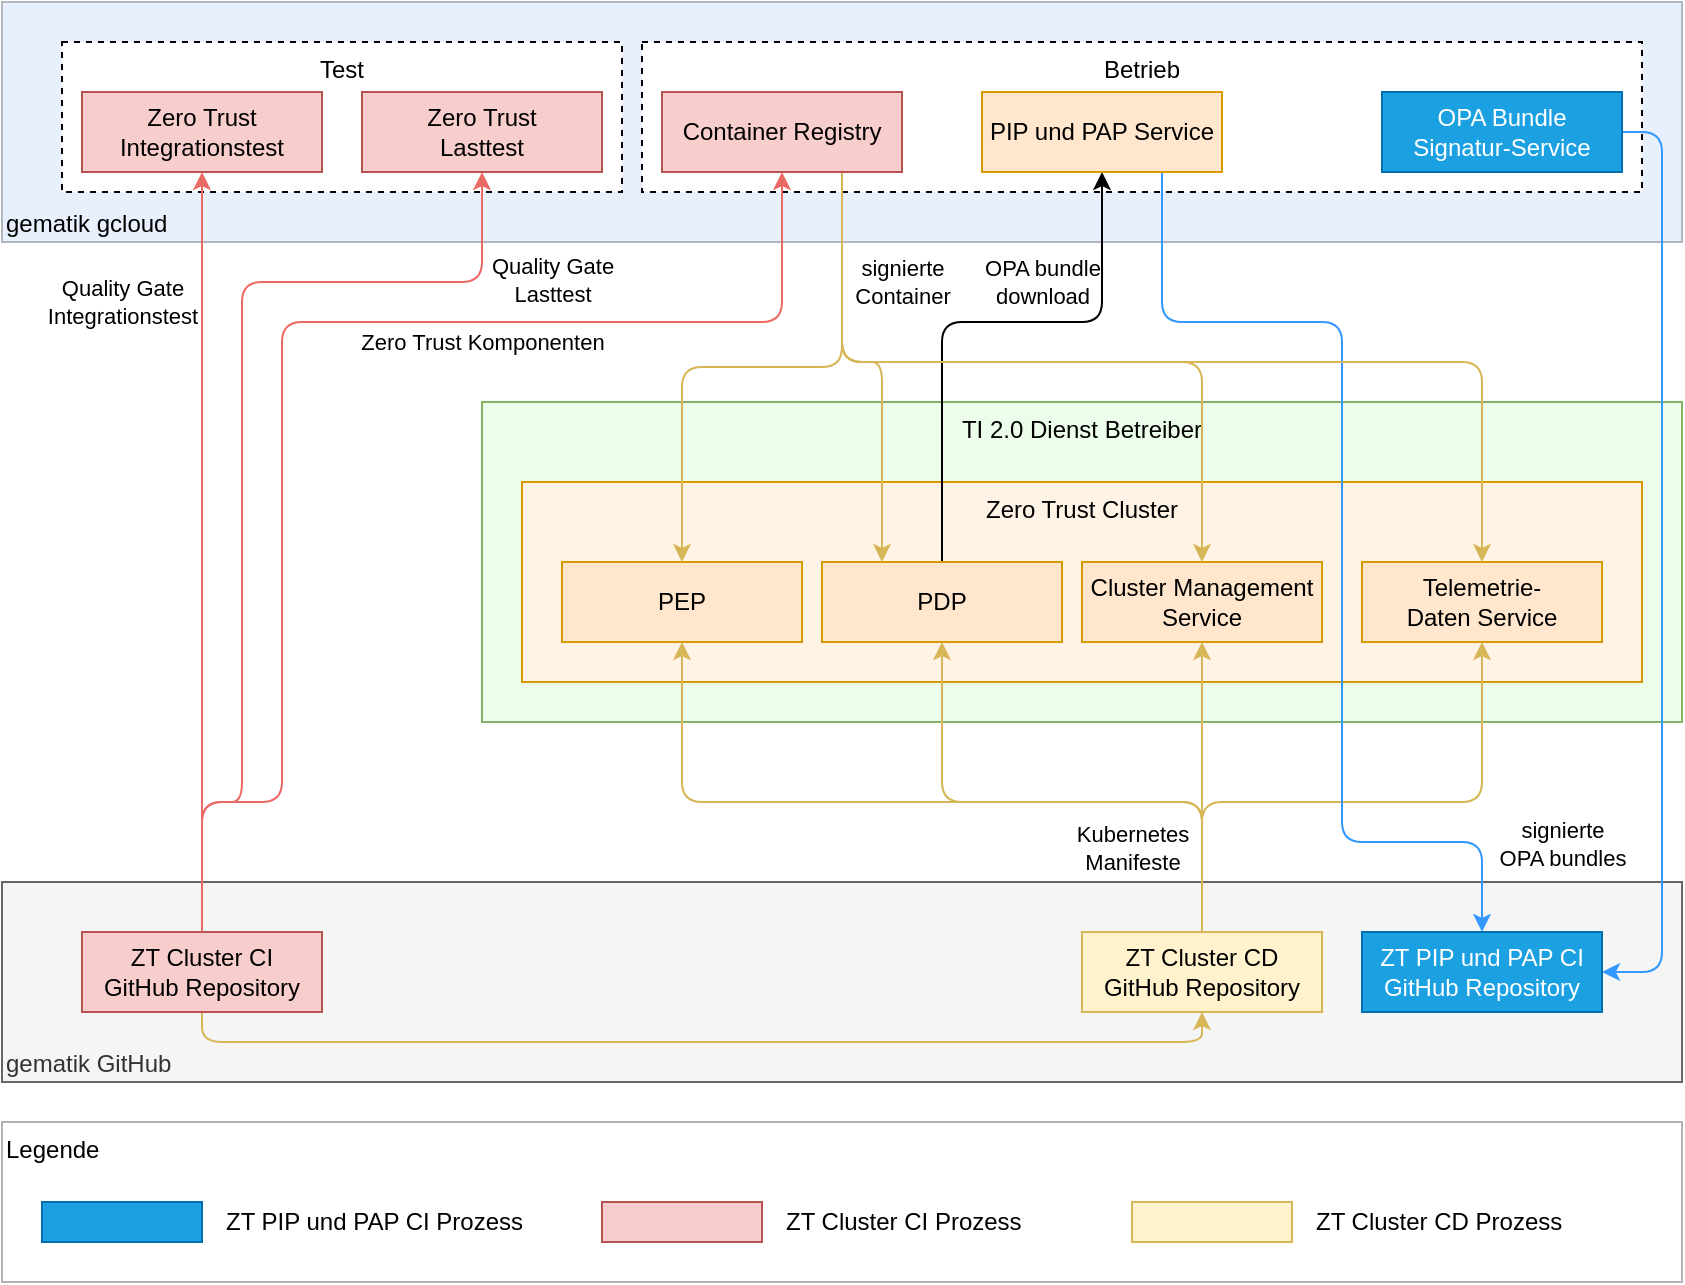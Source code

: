 <mxfile version="24.5.5" type="device">
  <diagram name="Seite-1" id="rmcg_aQgjtSpjyozXI4n">
    <mxGraphModel dx="1430" dy="763" grid="1" gridSize="10" guides="1" tooltips="1" connect="1" arrows="1" fold="1" page="1" pageScale="1" pageWidth="1169" pageHeight="827" math="0" shadow="0">
      <root>
        <mxCell id="0" />
        <mxCell id="1" parent="0" />
        <mxCell id="L6LmlFjMdUPI0WTjSSKK-1" value="gematik gcloud" style="rounded=0;whiteSpace=wrap;html=1;align=left;verticalAlign=bottom;fillColor=#e8f0fd;strokeColor=#B2B7BF;" parent="1" vertex="1">
          <mxGeometry x="120" y="40" width="840" height="120" as="geometry" />
        </mxCell>
        <mxCell id="L6LmlFjMdUPI0WTjSSKK-26" value="Betrieb" style="rounded=0;whiteSpace=wrap;html=1;verticalAlign=top;dashed=1;" parent="1" vertex="1">
          <mxGeometry x="440" y="60" width="500" height="75" as="geometry" />
        </mxCell>
        <mxCell id="L6LmlFjMdUPI0WTjSSKK-25" value="Test" style="rounded=0;whiteSpace=wrap;html=1;verticalAlign=top;dashed=1;" parent="1" vertex="1">
          <mxGeometry x="150" y="60" width="280" height="75" as="geometry" />
        </mxCell>
        <mxCell id="VlHYgpy21l1go6Lui4qg-73" value="Legende" style="rounded=0;whiteSpace=wrap;html=1;align=left;verticalAlign=top;strokeColor=#B3B3B3;" parent="1" vertex="1">
          <mxGeometry x="120" y="600" width="840" height="80" as="geometry" />
        </mxCell>
        <mxCell id="VlHYgpy21l1go6Lui4qg-50" value="gematik GitHub" style="rounded=0;whiteSpace=wrap;html=1;align=left;verticalAlign=bottom;fillColor=#f5f5f5;fontColor=#333333;strokeColor=#666666;" parent="1" vertex="1">
          <mxGeometry x="120" y="480" width="840" height="100" as="geometry" />
        </mxCell>
        <mxCell id="VlHYgpy21l1go6Lui4qg-1" value="TI 2.0 Dienst Betreiber" style="rounded=0;whiteSpace=wrap;html=1;fillColor=#edfdec;strokeColor=#82b366;align=center;verticalAlign=top;" parent="1" vertex="1">
          <mxGeometry x="360" y="240" width="600" height="160" as="geometry" />
        </mxCell>
        <mxCell id="VlHYgpy21l1go6Lui4qg-2" value="Zero Trust Cluster" style="rounded=0;whiteSpace=wrap;html=1;align=center;verticalAlign=top;fillColor=#fff3e5;strokeColor=#d79b00;" parent="1" vertex="1">
          <mxGeometry x="380" y="280" width="560" height="100" as="geometry" />
        </mxCell>
        <mxCell id="VlHYgpy21l1go6Lui4qg-3" value="PEP" style="rounded=0;whiteSpace=wrap;html=1;fillColor=#ffe6cc;strokeColor=#d79b00;" parent="1" vertex="1">
          <mxGeometry x="400" y="320" width="120" height="40" as="geometry" />
        </mxCell>
        <mxCell id="L6LmlFjMdUPI0WTjSSKK-10" style="edgeStyle=orthogonalEdgeStyle;rounded=1;orthogonalLoop=1;jettySize=auto;html=1;entryX=0.5;entryY=1;entryDx=0;entryDy=0;curved=0;" parent="1" source="VlHYgpy21l1go6Lui4qg-4" target="L6LmlFjMdUPI0WTjSSKK-3" edge="1">
          <mxGeometry relative="1" as="geometry">
            <Array as="points">
              <mxPoint x="590" y="200" />
              <mxPoint x="670" y="200" />
            </Array>
          </mxGeometry>
        </mxCell>
        <mxCell id="nr9WrzuCBRh-oZ9doeL3-6" value="OPA bundle&lt;div&gt;download&lt;/div&gt;" style="edgeLabel;html=1;align=center;verticalAlign=middle;resizable=0;points=[];" vertex="1" connectable="0" parent="L6LmlFjMdUPI0WTjSSKK-10">
          <mxGeometry x="0.605" y="-2" relative="1" as="geometry">
            <mxPoint x="-32" as="offset" />
          </mxGeometry>
        </mxCell>
        <mxCell id="VlHYgpy21l1go6Lui4qg-4" value="PDP" style="rounded=0;whiteSpace=wrap;html=1;fillColor=#ffe6cc;strokeColor=#d79b00;" parent="1" vertex="1">
          <mxGeometry x="530" y="320" width="120" height="40" as="geometry" />
        </mxCell>
        <mxCell id="VlHYgpy21l1go6Lui4qg-10" value="Telemetrie-Daten&amp;nbsp;&lt;span style=&quot;background-color: initial;&quot;&gt;Service&lt;/span&gt;" style="rounded=0;whiteSpace=wrap;html=1;fillColor=#ffe6cc;strokeColor=#d79b00;" parent="1" vertex="1">
          <mxGeometry x="800" y="320" width="120" height="40" as="geometry" />
        </mxCell>
        <mxCell id="VlHYgpy21l1go6Lui4qg-11" value="Cluster Management&lt;div&gt;Service&lt;/div&gt;" style="rounded=0;whiteSpace=wrap;html=1;fillColor=#ffe6cc;strokeColor=#d79b00;" parent="1" vertex="1">
          <mxGeometry x="660" y="320" width="120" height="40" as="geometry" />
        </mxCell>
        <mxCell id="L6LmlFjMdUPI0WTjSSKK-9" style="edgeStyle=orthogonalEdgeStyle;rounded=1;orthogonalLoop=1;jettySize=auto;html=1;entryX=0.5;entryY=1;entryDx=0;entryDy=0;curved=0;exitX=0.5;exitY=0;exitDx=0;exitDy=0;strokeColor=#EA6B66;" parent="1" source="VlHYgpy21l1go6Lui4qg-52" target="L6LmlFjMdUPI0WTjSSKK-6" edge="1">
          <mxGeometry relative="1" as="geometry">
            <Array as="points">
              <mxPoint x="220" y="440" />
              <mxPoint x="240" y="440" />
              <mxPoint x="240" y="180" />
              <mxPoint x="360" y="180" />
            </Array>
          </mxGeometry>
        </mxCell>
        <mxCell id="nr9WrzuCBRh-oZ9doeL3-3" value="Quality Gate&lt;div&gt;Lasttest&lt;/div&gt;" style="edgeLabel;html=1;align=center;verticalAlign=middle;resizable=0;points=[];" vertex="1" connectable="0" parent="L6LmlFjMdUPI0WTjSSKK-9">
          <mxGeometry x="0.826" y="2" relative="1" as="geometry">
            <mxPoint x="37" y="9" as="offset" />
          </mxGeometry>
        </mxCell>
        <mxCell id="L6LmlFjMdUPI0WTjSSKK-24" style="edgeStyle=orthogonalEdgeStyle;rounded=1;orthogonalLoop=1;jettySize=auto;html=1;entryX=0.5;entryY=1;entryDx=0;entryDy=0;curved=0;fillColor=#fff2cc;strokeColor=#d6b656;exitX=0.5;exitY=1;exitDx=0;exitDy=0;" parent="1" source="VlHYgpy21l1go6Lui4qg-52" target="VlHYgpy21l1go6Lui4qg-69" edge="1">
          <mxGeometry relative="1" as="geometry">
            <Array as="points">
              <mxPoint x="220" y="560" />
              <mxPoint x="720" y="560" />
            </Array>
          </mxGeometry>
        </mxCell>
        <mxCell id="VlHYgpy21l1go6Lui4qg-52" value="&lt;div&gt;ZT Cluster CI&lt;/div&gt;&lt;div&gt;GitHub Repository&lt;/div&gt;" style="rounded=0;whiteSpace=wrap;html=1;fillColor=#f8cecc;strokeColor=#b85450;" parent="1" vertex="1">
          <mxGeometry x="160" y="505" width="120" height="40" as="geometry" />
        </mxCell>
        <mxCell id="L6LmlFjMdUPI0WTjSSKK-11" style="edgeStyle=orthogonalEdgeStyle;rounded=0;orthogonalLoop=1;jettySize=auto;html=1;entryX=0.5;entryY=1;entryDx=0;entryDy=0;fillColor=#fff2cc;strokeColor=#d6b656;" parent="1" source="VlHYgpy21l1go6Lui4qg-69" target="VlHYgpy21l1go6Lui4qg-11" edge="1">
          <mxGeometry relative="1" as="geometry" />
        </mxCell>
        <mxCell id="L6LmlFjMdUPI0WTjSSKK-17" style="edgeStyle=orthogonalEdgeStyle;rounded=1;orthogonalLoop=1;jettySize=auto;html=1;entryX=0.5;entryY=1;entryDx=0;entryDy=0;curved=0;fillColor=#fff2cc;strokeColor=#d6b656;" parent="1" source="VlHYgpy21l1go6Lui4qg-69" target="VlHYgpy21l1go6Lui4qg-3" edge="1">
          <mxGeometry relative="1" as="geometry">
            <Array as="points">
              <mxPoint x="720" y="440" />
              <mxPoint x="460" y="440" />
            </Array>
          </mxGeometry>
        </mxCell>
        <mxCell id="L6LmlFjMdUPI0WTjSSKK-18" style="edgeStyle=orthogonalEdgeStyle;rounded=1;orthogonalLoop=1;jettySize=auto;html=1;entryX=0.5;entryY=1;entryDx=0;entryDy=0;curved=0;fillColor=#fff2cc;strokeColor=#d6b656;" parent="1" source="VlHYgpy21l1go6Lui4qg-69" target="VlHYgpy21l1go6Lui4qg-4" edge="1">
          <mxGeometry relative="1" as="geometry">
            <Array as="points">
              <mxPoint x="720" y="440" />
              <mxPoint x="590" y="440" />
            </Array>
          </mxGeometry>
        </mxCell>
        <mxCell id="L6LmlFjMdUPI0WTjSSKK-19" style="edgeStyle=orthogonalEdgeStyle;rounded=1;orthogonalLoop=1;jettySize=auto;html=1;entryX=0.5;entryY=1;entryDx=0;entryDy=0;curved=0;fillColor=#fff2cc;strokeColor=#d6b656;" parent="1" source="VlHYgpy21l1go6Lui4qg-69" target="VlHYgpy21l1go6Lui4qg-10" edge="1">
          <mxGeometry relative="1" as="geometry">
            <Array as="points">
              <mxPoint x="720" y="440" />
              <mxPoint x="860" y="440" />
            </Array>
          </mxGeometry>
        </mxCell>
        <mxCell id="nr9WrzuCBRh-oZ9doeL3-10" value="Kubernetes&lt;div&gt;Manifeste&lt;/div&gt;" style="edgeLabel;html=1;align=center;verticalAlign=middle;resizable=0;points=[];" vertex="1" connectable="0" parent="L6LmlFjMdUPI0WTjSSKK-19">
          <mxGeometry x="-0.704" relative="1" as="geometry">
            <mxPoint x="-35" as="offset" />
          </mxGeometry>
        </mxCell>
        <mxCell id="VlHYgpy21l1go6Lui4qg-69" value="ZT Cluster CD GitHub&amp;nbsp;&lt;span style=&quot;background-color: initial;&quot;&gt;Repository&lt;/span&gt;" style="rounded=0;whiteSpace=wrap;html=1;fillColor=#fff2cc;strokeColor=#d6b656;" parent="1" vertex="1">
          <mxGeometry x="660" y="505" width="120" height="40" as="geometry" />
        </mxCell>
        <mxCell id="VlHYgpy21l1go6Lui4qg-74" value="" style="rounded=0;whiteSpace=wrap;html=1;fillColor=#1ba1e2;strokeColor=#006EAF;fontColor=#ffffff;" parent="1" vertex="1">
          <mxGeometry x="140" y="640" width="80" height="20" as="geometry" />
        </mxCell>
        <mxCell id="VlHYgpy21l1go6Lui4qg-75" value="ZT PIP und PAP CI Prozess" style="text;html=1;align=left;verticalAlign=middle;whiteSpace=wrap;rounded=0;" parent="1" vertex="1">
          <mxGeometry x="230" y="640" width="180" height="20" as="geometry" />
        </mxCell>
        <mxCell id="VlHYgpy21l1go6Lui4qg-90" value="ZT Cluster CI Prozess" style="text;html=1;align=left;verticalAlign=middle;whiteSpace=wrap;rounded=0;" parent="1" vertex="1">
          <mxGeometry x="510" y="640" width="120" height="20" as="geometry" />
        </mxCell>
        <mxCell id="VlHYgpy21l1go6Lui4qg-92" value="ZT Cluster CD Prozess" style="text;html=1;align=left;verticalAlign=middle;whiteSpace=wrap;rounded=0;" parent="1" vertex="1">
          <mxGeometry x="775" y="640" width="140" height="20" as="geometry" />
        </mxCell>
        <mxCell id="L6LmlFjMdUPI0WTjSSKK-28" style="edgeStyle=orthogonalEdgeStyle;rounded=1;orthogonalLoop=1;jettySize=auto;html=1;entryX=1;entryY=0.5;entryDx=0;entryDy=0;curved=0;strokeColor=#3399FF;" parent="1" source="L6LmlFjMdUPI0WTjSSKK-2" target="L6LmlFjMdUPI0WTjSSKK-12" edge="1">
          <mxGeometry relative="1" as="geometry">
            <Array as="points">
              <mxPoint x="950" y="105" />
              <mxPoint x="950" y="525" />
            </Array>
          </mxGeometry>
        </mxCell>
        <mxCell id="L6LmlFjMdUPI0WTjSSKK-2" value="&lt;div&gt;OPA Bundle&lt;/div&gt;&lt;div&gt;Signatur-Service&lt;/div&gt;" style="rounded=0;whiteSpace=wrap;html=1;fillColor=#1ba1e2;strokeColor=#006EAF;fontColor=#ffffff;" parent="1" vertex="1">
          <mxGeometry x="810" y="85" width="120" height="40" as="geometry" />
        </mxCell>
        <mxCell id="nr9WrzuCBRh-oZ9doeL3-8" style="edgeStyle=orthogonalEdgeStyle;rounded=1;orthogonalLoop=1;jettySize=auto;html=1;entryX=0.5;entryY=0;entryDx=0;entryDy=0;curved=0;strokeColor=#3399FF;" edge="1" parent="1" source="L6LmlFjMdUPI0WTjSSKK-3" target="L6LmlFjMdUPI0WTjSSKK-12">
          <mxGeometry relative="1" as="geometry">
            <Array as="points">
              <mxPoint x="700" y="200" />
              <mxPoint x="790" y="200" />
              <mxPoint x="790" y="460" />
              <mxPoint x="860" y="460" />
            </Array>
          </mxGeometry>
        </mxCell>
        <mxCell id="nr9WrzuCBRh-oZ9doeL3-11" value="signierte&lt;div&gt;OPA bundles&lt;/div&gt;" style="edgeLabel;html=1;align=center;verticalAlign=middle;resizable=0;points=[];" vertex="1" connectable="0" parent="nr9WrzuCBRh-oZ9doeL3-8">
          <mxGeometry x="0.864" y="-2" relative="1" as="geometry">
            <mxPoint x="42" y="-8" as="offset" />
          </mxGeometry>
        </mxCell>
        <mxCell id="L6LmlFjMdUPI0WTjSSKK-3" value="PIP und PAP Service" style="rounded=0;whiteSpace=wrap;html=1;fillColor=#ffe6cc;strokeColor=#d79b00;" parent="1" vertex="1">
          <mxGeometry x="610" y="85" width="120" height="40" as="geometry" />
        </mxCell>
        <mxCell id="L6LmlFjMdUPI0WTjSSKK-4" value="&lt;div&gt;Zero Trust&lt;/div&gt;&lt;div&gt;Integrationstest&lt;/div&gt;" style="rounded=0;whiteSpace=wrap;html=1;fillColor=#f8cecc;strokeColor=#b85450;" parent="1" vertex="1">
          <mxGeometry x="160" y="85" width="120" height="40" as="geometry" />
        </mxCell>
        <mxCell id="L6LmlFjMdUPI0WTjSSKK-13" style="edgeStyle=orthogonalEdgeStyle;rounded=1;orthogonalLoop=1;jettySize=auto;html=1;entryX=0.5;entryY=0;entryDx=0;entryDy=0;exitX=0.75;exitY=1;exitDx=0;exitDy=0;curved=0;fillColor=#fff2cc;strokeColor=#d6b656;" parent="1" source="L6LmlFjMdUPI0WTjSSKK-5" target="VlHYgpy21l1go6Lui4qg-3" edge="1">
          <mxGeometry relative="1" as="geometry">
            <mxPoint x="440" y="150" as="sourcePoint" />
          </mxGeometry>
        </mxCell>
        <mxCell id="L6LmlFjMdUPI0WTjSSKK-14" style="edgeStyle=orthogonalEdgeStyle;rounded=1;orthogonalLoop=1;jettySize=auto;html=1;entryX=0.25;entryY=0;entryDx=0;entryDy=0;exitX=0.75;exitY=1;exitDx=0;exitDy=0;curved=0;fillColor=#fff2cc;strokeColor=#d6b656;" parent="1" source="L6LmlFjMdUPI0WTjSSKK-5" target="VlHYgpy21l1go6Lui4qg-4" edge="1">
          <mxGeometry relative="1" as="geometry">
            <Array as="points">
              <mxPoint x="540" y="220" />
              <mxPoint x="560" y="220" />
            </Array>
          </mxGeometry>
        </mxCell>
        <mxCell id="L6LmlFjMdUPI0WTjSSKK-15" style="edgeStyle=orthogonalEdgeStyle;rounded=1;orthogonalLoop=1;jettySize=auto;html=1;entryX=0.5;entryY=0;entryDx=0;entryDy=0;exitX=0.75;exitY=1;exitDx=0;exitDy=0;curved=0;fillColor=#fff2cc;strokeColor=#d6b656;" parent="1" source="L6LmlFjMdUPI0WTjSSKK-5" target="VlHYgpy21l1go6Lui4qg-11" edge="1">
          <mxGeometry relative="1" as="geometry">
            <Array as="points">
              <mxPoint x="540" y="220" />
              <mxPoint x="720" y="220" />
            </Array>
          </mxGeometry>
        </mxCell>
        <mxCell id="L6LmlFjMdUPI0WTjSSKK-16" style="edgeStyle=orthogonalEdgeStyle;rounded=1;orthogonalLoop=1;jettySize=auto;html=1;entryX=0.5;entryY=0;entryDx=0;entryDy=0;exitX=0.75;exitY=1;exitDx=0;exitDy=0;curved=0;fillColor=#fff2cc;strokeColor=#d6b656;" parent="1" source="L6LmlFjMdUPI0WTjSSKK-5" target="VlHYgpy21l1go6Lui4qg-10" edge="1">
          <mxGeometry relative="1" as="geometry">
            <Array as="points">
              <mxPoint x="540" y="220" />
              <mxPoint x="860" y="220" />
            </Array>
          </mxGeometry>
        </mxCell>
        <mxCell id="nr9WrzuCBRh-oZ9doeL3-5" value="signierte&lt;div&gt;Container&lt;/div&gt;" style="edgeLabel;html=1;align=center;verticalAlign=middle;resizable=0;points=[];" vertex="1" connectable="0" parent="L6LmlFjMdUPI0WTjSSKK-16">
          <mxGeometry x="-0.781" relative="1" as="geometry">
            <mxPoint x="30" y="-2" as="offset" />
          </mxGeometry>
        </mxCell>
        <mxCell id="L6LmlFjMdUPI0WTjSSKK-5" value="Container Registry" style="rounded=0;whiteSpace=wrap;html=1;fillColor=#f8cecc;strokeColor=#b85450;" parent="1" vertex="1">
          <mxGeometry x="450" y="85" width="120" height="40" as="geometry" />
        </mxCell>
        <mxCell id="L6LmlFjMdUPI0WTjSSKK-6" value="&lt;div&gt;Zero Trust&lt;/div&gt;&lt;div&gt;Lasttest&lt;/div&gt;" style="rounded=0;whiteSpace=wrap;html=1;fillColor=#f8cecc;strokeColor=#b85450;" parent="1" vertex="1">
          <mxGeometry x="300" y="85" width="120" height="40" as="geometry" />
        </mxCell>
        <mxCell id="L6LmlFjMdUPI0WTjSSKK-7" style="edgeStyle=orthogonalEdgeStyle;rounded=1;orthogonalLoop=1;jettySize=auto;html=1;entryX=0.5;entryY=1;entryDx=0;entryDy=0;curved=0;strokeColor=#EA6B66;exitX=0.5;exitY=0;exitDx=0;exitDy=0;" parent="1" source="VlHYgpy21l1go6Lui4qg-52" target="L6LmlFjMdUPI0WTjSSKK-5" edge="1">
          <mxGeometry relative="1" as="geometry">
            <Array as="points">
              <mxPoint x="220" y="440" />
              <mxPoint x="260" y="440" />
              <mxPoint x="260" y="200" />
              <mxPoint x="510" y="200" />
            </Array>
          </mxGeometry>
        </mxCell>
        <mxCell id="nr9WrzuCBRh-oZ9doeL3-2" value="Zero Trust Komponenten" style="edgeLabel;html=1;align=center;verticalAlign=middle;resizable=0;points=[];" vertex="1" connectable="0" parent="L6LmlFjMdUPI0WTjSSKK-7">
          <mxGeometry x="0.272" y="-3" relative="1" as="geometry">
            <mxPoint x="19" y="7" as="offset" />
          </mxGeometry>
        </mxCell>
        <mxCell id="L6LmlFjMdUPI0WTjSSKK-8" style="edgeStyle=orthogonalEdgeStyle;rounded=1;orthogonalLoop=1;jettySize=auto;html=1;entryX=0.5;entryY=1;entryDx=0;entryDy=0;curved=0;strokeColor=#EA6B66;" parent="1" source="VlHYgpy21l1go6Lui4qg-52" target="L6LmlFjMdUPI0WTjSSKK-4" edge="1">
          <mxGeometry relative="1" as="geometry">
            <Array as="points">
              <mxPoint x="220" y="390" />
              <mxPoint x="220" y="390" />
            </Array>
          </mxGeometry>
        </mxCell>
        <mxCell id="nr9WrzuCBRh-oZ9doeL3-1" value="Quality Gate&lt;div&gt;Integrationstest&lt;/div&gt;" style="edgeLabel;html=1;align=center;verticalAlign=middle;resizable=0;points=[];" vertex="1" connectable="0" parent="L6LmlFjMdUPI0WTjSSKK-8">
          <mxGeometry x="0.776" y="1" relative="1" as="geometry">
            <mxPoint x="-39" y="22" as="offset" />
          </mxGeometry>
        </mxCell>
        <mxCell id="L6LmlFjMdUPI0WTjSSKK-12" value="&lt;div&gt;ZT PIP und PAP CI&lt;/div&gt;&lt;div&gt;GitHub Repository&lt;/div&gt;" style="rounded=0;whiteSpace=wrap;html=1;fillColor=#1ba1e2;strokeColor=#006EAF;fontColor=#ffffff;" parent="1" vertex="1">
          <mxGeometry x="800" y="505" width="120" height="40" as="geometry" />
        </mxCell>
        <mxCell id="L6LmlFjMdUPI0WTjSSKK-20" value="" style="rounded=0;whiteSpace=wrap;html=1;fillColor=#f8cecc;strokeColor=#b85450;" parent="1" vertex="1">
          <mxGeometry x="420" y="640" width="80" height="20" as="geometry" />
        </mxCell>
        <mxCell id="L6LmlFjMdUPI0WTjSSKK-21" value="" style="rounded=0;whiteSpace=wrap;html=1;fillColor=#fff2cc;strokeColor=#d6b656;" parent="1" vertex="1">
          <mxGeometry x="685" y="640" width="80" height="20" as="geometry" />
        </mxCell>
        <mxCell id="VZ4m2o7s785Q8zXHaCtw-1" value="Unbenannte Ebene" parent="0" />
      </root>
    </mxGraphModel>
  </diagram>
</mxfile>
